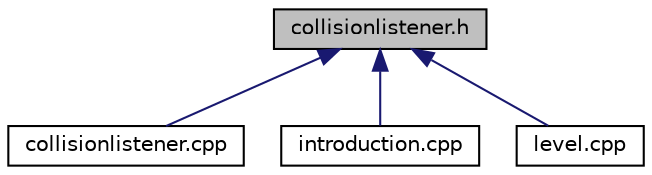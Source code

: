 digraph G
{
  edge [fontname="Helvetica",fontsize="10",labelfontname="Helvetica",labelfontsize="10"];
  node [fontname="Helvetica",fontsize="10",shape=record];
  Node1 [label="collisionlistener.h",height=0.2,width=0.4,color="black", fillcolor="grey75", style="filled" fontcolor="black"];
  Node1 -> Node2 [dir="back",color="midnightblue",fontsize="10",style="solid",fontname="Helvetica"];
  Node2 [label="collisionlistener.cpp",height=0.2,width=0.4,color="black", fillcolor="white", style="filled",URL="$de/d37/collisionlistener_8cpp.html"];
  Node1 -> Node3 [dir="back",color="midnightblue",fontsize="10",style="solid",fontname="Helvetica"];
  Node3 [label="introduction.cpp",height=0.2,width=0.4,color="black", fillcolor="white", style="filled",URL="$d1/d80/introduction_8cpp.html"];
  Node1 -> Node4 [dir="back",color="midnightblue",fontsize="10",style="solid",fontname="Helvetica"];
  Node4 [label="level.cpp",height=0.2,width=0.4,color="black", fillcolor="white", style="filled",URL="$d2/d57/level_8cpp.html"];
}
